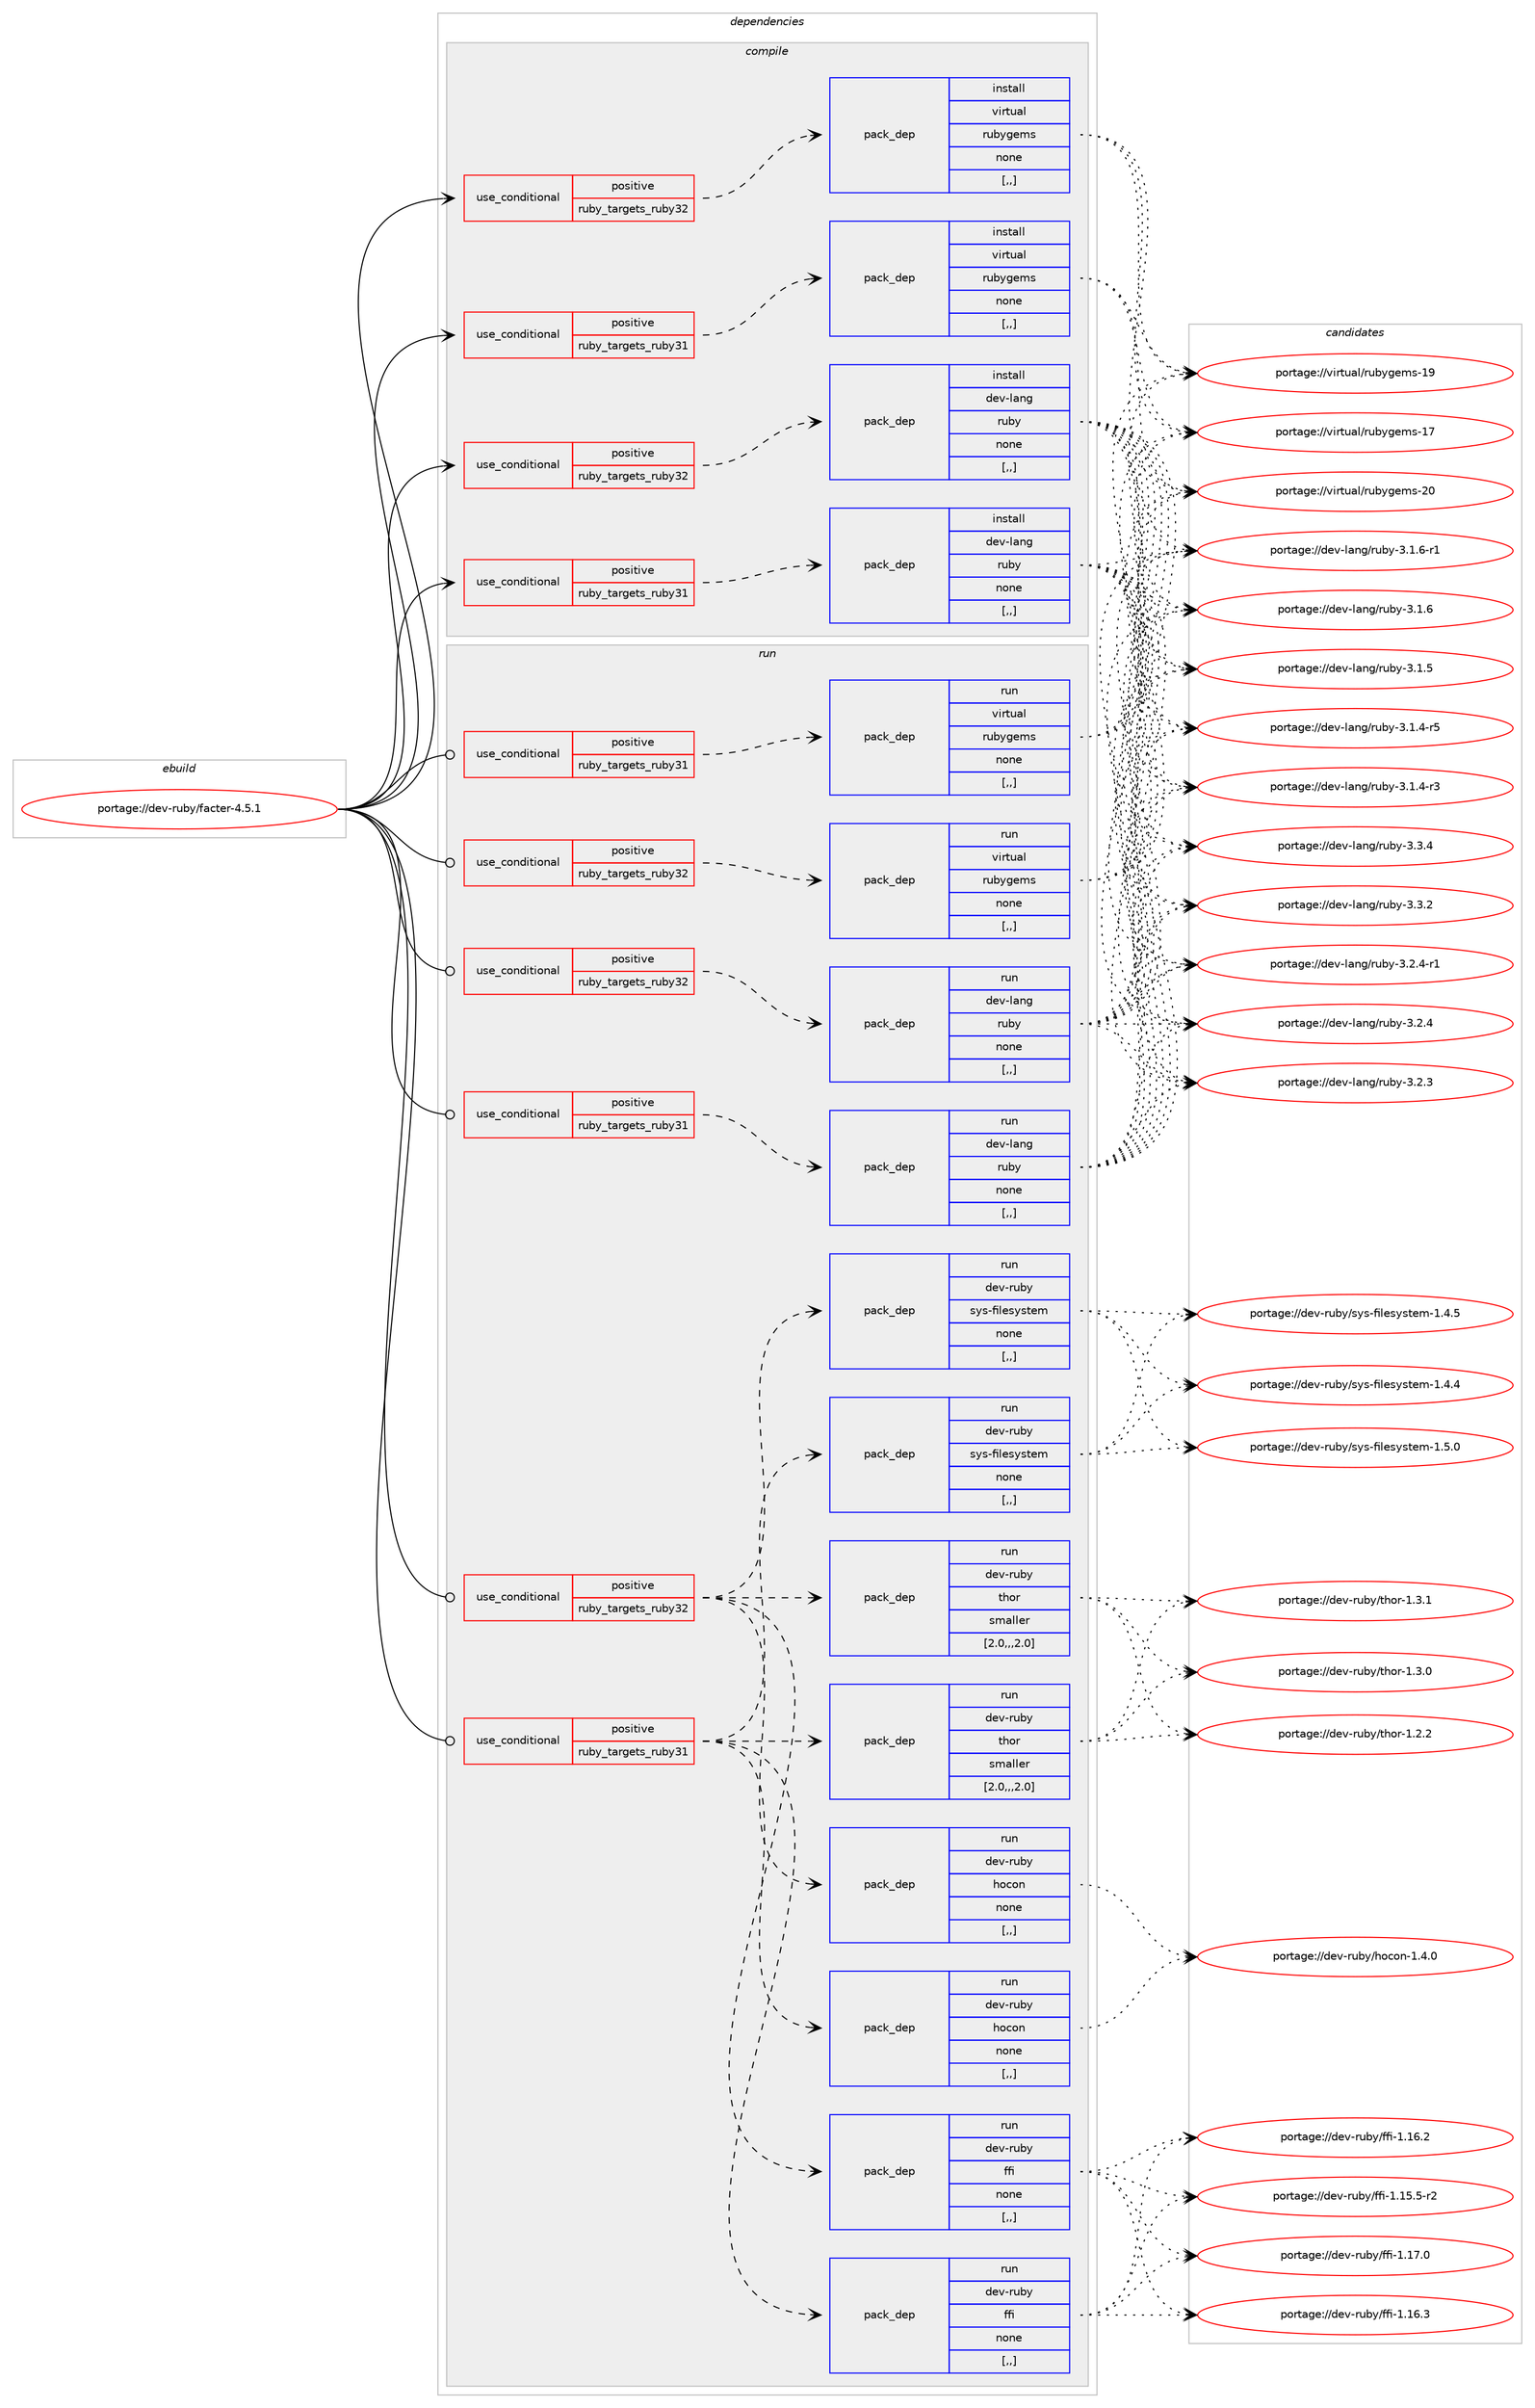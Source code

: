digraph prolog {

# *************
# Graph options
# *************

newrank=true;
concentrate=true;
compound=true;
graph [rankdir=LR,fontname=Helvetica,fontsize=10,ranksep=1.5];#, ranksep=2.5, nodesep=0.2];
edge  [arrowhead=vee];
node  [fontname=Helvetica,fontsize=10];

# **********
# The ebuild
# **********

subgraph cluster_leftcol {
color=gray;
label=<<i>ebuild</i>>;
id [label="portage://dev-ruby/facter-4.5.1", color=red, width=4, href="../dev-ruby/facter-4.5.1.svg"];
}

# ****************
# The dependencies
# ****************

subgraph cluster_midcol {
color=gray;
label=<<i>dependencies</i>>;
subgraph cluster_compile {
fillcolor="#eeeeee";
style=filled;
label=<<i>compile</i>>;
subgraph cond47267 {
dependency182581 [label=<<TABLE BORDER="0" CELLBORDER="1" CELLSPACING="0" CELLPADDING="4"><TR><TD ROWSPAN="3" CELLPADDING="10">use_conditional</TD></TR><TR><TD>positive</TD></TR><TR><TD>ruby_targets_ruby31</TD></TR></TABLE>>, shape=none, color=red];
subgraph pack133999 {
dependency182582 [label=<<TABLE BORDER="0" CELLBORDER="1" CELLSPACING="0" CELLPADDING="4" WIDTH="220"><TR><TD ROWSPAN="6" CELLPADDING="30">pack_dep</TD></TR><TR><TD WIDTH="110">install</TD></TR><TR><TD>dev-lang</TD></TR><TR><TD>ruby</TD></TR><TR><TD>none</TD></TR><TR><TD>[,,]</TD></TR></TABLE>>, shape=none, color=blue];
}
dependency182581:e -> dependency182582:w [weight=20,style="dashed",arrowhead="vee"];
}
id:e -> dependency182581:w [weight=20,style="solid",arrowhead="vee"];
subgraph cond47268 {
dependency182583 [label=<<TABLE BORDER="0" CELLBORDER="1" CELLSPACING="0" CELLPADDING="4"><TR><TD ROWSPAN="3" CELLPADDING="10">use_conditional</TD></TR><TR><TD>positive</TD></TR><TR><TD>ruby_targets_ruby31</TD></TR></TABLE>>, shape=none, color=red];
subgraph pack134000 {
dependency182584 [label=<<TABLE BORDER="0" CELLBORDER="1" CELLSPACING="0" CELLPADDING="4" WIDTH="220"><TR><TD ROWSPAN="6" CELLPADDING="30">pack_dep</TD></TR><TR><TD WIDTH="110">install</TD></TR><TR><TD>virtual</TD></TR><TR><TD>rubygems</TD></TR><TR><TD>none</TD></TR><TR><TD>[,,]</TD></TR></TABLE>>, shape=none, color=blue];
}
dependency182583:e -> dependency182584:w [weight=20,style="dashed",arrowhead="vee"];
}
id:e -> dependency182583:w [weight=20,style="solid",arrowhead="vee"];
subgraph cond47269 {
dependency182585 [label=<<TABLE BORDER="0" CELLBORDER="1" CELLSPACING="0" CELLPADDING="4"><TR><TD ROWSPAN="3" CELLPADDING="10">use_conditional</TD></TR><TR><TD>positive</TD></TR><TR><TD>ruby_targets_ruby32</TD></TR></TABLE>>, shape=none, color=red];
subgraph pack134001 {
dependency182586 [label=<<TABLE BORDER="0" CELLBORDER="1" CELLSPACING="0" CELLPADDING="4" WIDTH="220"><TR><TD ROWSPAN="6" CELLPADDING="30">pack_dep</TD></TR><TR><TD WIDTH="110">install</TD></TR><TR><TD>dev-lang</TD></TR><TR><TD>ruby</TD></TR><TR><TD>none</TD></TR><TR><TD>[,,]</TD></TR></TABLE>>, shape=none, color=blue];
}
dependency182585:e -> dependency182586:w [weight=20,style="dashed",arrowhead="vee"];
}
id:e -> dependency182585:w [weight=20,style="solid",arrowhead="vee"];
subgraph cond47270 {
dependency182587 [label=<<TABLE BORDER="0" CELLBORDER="1" CELLSPACING="0" CELLPADDING="4"><TR><TD ROWSPAN="3" CELLPADDING="10">use_conditional</TD></TR><TR><TD>positive</TD></TR><TR><TD>ruby_targets_ruby32</TD></TR></TABLE>>, shape=none, color=red];
subgraph pack134002 {
dependency182588 [label=<<TABLE BORDER="0" CELLBORDER="1" CELLSPACING="0" CELLPADDING="4" WIDTH="220"><TR><TD ROWSPAN="6" CELLPADDING="30">pack_dep</TD></TR><TR><TD WIDTH="110">install</TD></TR><TR><TD>virtual</TD></TR><TR><TD>rubygems</TD></TR><TR><TD>none</TD></TR><TR><TD>[,,]</TD></TR></TABLE>>, shape=none, color=blue];
}
dependency182587:e -> dependency182588:w [weight=20,style="dashed",arrowhead="vee"];
}
id:e -> dependency182587:w [weight=20,style="solid",arrowhead="vee"];
}
subgraph cluster_compileandrun {
fillcolor="#eeeeee";
style=filled;
label=<<i>compile and run</i>>;
}
subgraph cluster_run {
fillcolor="#eeeeee";
style=filled;
label=<<i>run</i>>;
subgraph cond47271 {
dependency182589 [label=<<TABLE BORDER="0" CELLBORDER="1" CELLSPACING="0" CELLPADDING="4"><TR><TD ROWSPAN="3" CELLPADDING="10">use_conditional</TD></TR><TR><TD>positive</TD></TR><TR><TD>ruby_targets_ruby31</TD></TR></TABLE>>, shape=none, color=red];
subgraph pack134003 {
dependency182590 [label=<<TABLE BORDER="0" CELLBORDER="1" CELLSPACING="0" CELLPADDING="4" WIDTH="220"><TR><TD ROWSPAN="6" CELLPADDING="30">pack_dep</TD></TR><TR><TD WIDTH="110">run</TD></TR><TR><TD>dev-lang</TD></TR><TR><TD>ruby</TD></TR><TR><TD>none</TD></TR><TR><TD>[,,]</TD></TR></TABLE>>, shape=none, color=blue];
}
dependency182589:e -> dependency182590:w [weight=20,style="dashed",arrowhead="vee"];
}
id:e -> dependency182589:w [weight=20,style="solid",arrowhead="odot"];
subgraph cond47272 {
dependency182591 [label=<<TABLE BORDER="0" CELLBORDER="1" CELLSPACING="0" CELLPADDING="4"><TR><TD ROWSPAN="3" CELLPADDING="10">use_conditional</TD></TR><TR><TD>positive</TD></TR><TR><TD>ruby_targets_ruby31</TD></TR></TABLE>>, shape=none, color=red];
subgraph pack134004 {
dependency182592 [label=<<TABLE BORDER="0" CELLBORDER="1" CELLSPACING="0" CELLPADDING="4" WIDTH="220"><TR><TD ROWSPAN="6" CELLPADDING="30">pack_dep</TD></TR><TR><TD WIDTH="110">run</TD></TR><TR><TD>dev-ruby</TD></TR><TR><TD>hocon</TD></TR><TR><TD>none</TD></TR><TR><TD>[,,]</TD></TR></TABLE>>, shape=none, color=blue];
}
dependency182591:e -> dependency182592:w [weight=20,style="dashed",arrowhead="vee"];
subgraph pack134005 {
dependency182593 [label=<<TABLE BORDER="0" CELLBORDER="1" CELLSPACING="0" CELLPADDING="4" WIDTH="220"><TR><TD ROWSPAN="6" CELLPADDING="30">pack_dep</TD></TR><TR><TD WIDTH="110">run</TD></TR><TR><TD>dev-ruby</TD></TR><TR><TD>thor</TD></TR><TR><TD>smaller</TD></TR><TR><TD>[2.0,,,2.0]</TD></TR></TABLE>>, shape=none, color=blue];
}
dependency182591:e -> dependency182593:w [weight=20,style="dashed",arrowhead="vee"];
subgraph pack134006 {
dependency182594 [label=<<TABLE BORDER="0" CELLBORDER="1" CELLSPACING="0" CELLPADDING="4" WIDTH="220"><TR><TD ROWSPAN="6" CELLPADDING="30">pack_dep</TD></TR><TR><TD WIDTH="110">run</TD></TR><TR><TD>dev-ruby</TD></TR><TR><TD>ffi</TD></TR><TR><TD>none</TD></TR><TR><TD>[,,]</TD></TR></TABLE>>, shape=none, color=blue];
}
dependency182591:e -> dependency182594:w [weight=20,style="dashed",arrowhead="vee"];
subgraph pack134007 {
dependency182595 [label=<<TABLE BORDER="0" CELLBORDER="1" CELLSPACING="0" CELLPADDING="4" WIDTH="220"><TR><TD ROWSPAN="6" CELLPADDING="30">pack_dep</TD></TR><TR><TD WIDTH="110">run</TD></TR><TR><TD>dev-ruby</TD></TR><TR><TD>sys-filesystem</TD></TR><TR><TD>none</TD></TR><TR><TD>[,,]</TD></TR></TABLE>>, shape=none, color=blue];
}
dependency182591:e -> dependency182595:w [weight=20,style="dashed",arrowhead="vee"];
}
id:e -> dependency182591:w [weight=20,style="solid",arrowhead="odot"];
subgraph cond47273 {
dependency182596 [label=<<TABLE BORDER="0" CELLBORDER="1" CELLSPACING="0" CELLPADDING="4"><TR><TD ROWSPAN="3" CELLPADDING="10">use_conditional</TD></TR><TR><TD>positive</TD></TR><TR><TD>ruby_targets_ruby31</TD></TR></TABLE>>, shape=none, color=red];
subgraph pack134008 {
dependency182597 [label=<<TABLE BORDER="0" CELLBORDER="1" CELLSPACING="0" CELLPADDING="4" WIDTH="220"><TR><TD ROWSPAN="6" CELLPADDING="30">pack_dep</TD></TR><TR><TD WIDTH="110">run</TD></TR><TR><TD>virtual</TD></TR><TR><TD>rubygems</TD></TR><TR><TD>none</TD></TR><TR><TD>[,,]</TD></TR></TABLE>>, shape=none, color=blue];
}
dependency182596:e -> dependency182597:w [weight=20,style="dashed",arrowhead="vee"];
}
id:e -> dependency182596:w [weight=20,style="solid",arrowhead="odot"];
subgraph cond47274 {
dependency182598 [label=<<TABLE BORDER="0" CELLBORDER="1" CELLSPACING="0" CELLPADDING="4"><TR><TD ROWSPAN="3" CELLPADDING="10">use_conditional</TD></TR><TR><TD>positive</TD></TR><TR><TD>ruby_targets_ruby32</TD></TR></TABLE>>, shape=none, color=red];
subgraph pack134009 {
dependency182599 [label=<<TABLE BORDER="0" CELLBORDER="1" CELLSPACING="0" CELLPADDING="4" WIDTH="220"><TR><TD ROWSPAN="6" CELLPADDING="30">pack_dep</TD></TR><TR><TD WIDTH="110">run</TD></TR><TR><TD>dev-lang</TD></TR><TR><TD>ruby</TD></TR><TR><TD>none</TD></TR><TR><TD>[,,]</TD></TR></TABLE>>, shape=none, color=blue];
}
dependency182598:e -> dependency182599:w [weight=20,style="dashed",arrowhead="vee"];
}
id:e -> dependency182598:w [weight=20,style="solid",arrowhead="odot"];
subgraph cond47275 {
dependency182600 [label=<<TABLE BORDER="0" CELLBORDER="1" CELLSPACING="0" CELLPADDING="4"><TR><TD ROWSPAN="3" CELLPADDING="10">use_conditional</TD></TR><TR><TD>positive</TD></TR><TR><TD>ruby_targets_ruby32</TD></TR></TABLE>>, shape=none, color=red];
subgraph pack134010 {
dependency182601 [label=<<TABLE BORDER="0" CELLBORDER="1" CELLSPACING="0" CELLPADDING="4" WIDTH="220"><TR><TD ROWSPAN="6" CELLPADDING="30">pack_dep</TD></TR><TR><TD WIDTH="110">run</TD></TR><TR><TD>dev-ruby</TD></TR><TR><TD>hocon</TD></TR><TR><TD>none</TD></TR><TR><TD>[,,]</TD></TR></TABLE>>, shape=none, color=blue];
}
dependency182600:e -> dependency182601:w [weight=20,style="dashed",arrowhead="vee"];
subgraph pack134011 {
dependency182602 [label=<<TABLE BORDER="0" CELLBORDER="1" CELLSPACING="0" CELLPADDING="4" WIDTH="220"><TR><TD ROWSPAN="6" CELLPADDING="30">pack_dep</TD></TR><TR><TD WIDTH="110">run</TD></TR><TR><TD>dev-ruby</TD></TR><TR><TD>thor</TD></TR><TR><TD>smaller</TD></TR><TR><TD>[2.0,,,2.0]</TD></TR></TABLE>>, shape=none, color=blue];
}
dependency182600:e -> dependency182602:w [weight=20,style="dashed",arrowhead="vee"];
subgraph pack134012 {
dependency182603 [label=<<TABLE BORDER="0" CELLBORDER="1" CELLSPACING="0" CELLPADDING="4" WIDTH="220"><TR><TD ROWSPAN="6" CELLPADDING="30">pack_dep</TD></TR><TR><TD WIDTH="110">run</TD></TR><TR><TD>dev-ruby</TD></TR><TR><TD>ffi</TD></TR><TR><TD>none</TD></TR><TR><TD>[,,]</TD></TR></TABLE>>, shape=none, color=blue];
}
dependency182600:e -> dependency182603:w [weight=20,style="dashed",arrowhead="vee"];
subgraph pack134013 {
dependency182604 [label=<<TABLE BORDER="0" CELLBORDER="1" CELLSPACING="0" CELLPADDING="4" WIDTH="220"><TR><TD ROWSPAN="6" CELLPADDING="30">pack_dep</TD></TR><TR><TD WIDTH="110">run</TD></TR><TR><TD>dev-ruby</TD></TR><TR><TD>sys-filesystem</TD></TR><TR><TD>none</TD></TR><TR><TD>[,,]</TD></TR></TABLE>>, shape=none, color=blue];
}
dependency182600:e -> dependency182604:w [weight=20,style="dashed",arrowhead="vee"];
}
id:e -> dependency182600:w [weight=20,style="solid",arrowhead="odot"];
subgraph cond47276 {
dependency182605 [label=<<TABLE BORDER="0" CELLBORDER="1" CELLSPACING="0" CELLPADDING="4"><TR><TD ROWSPAN="3" CELLPADDING="10">use_conditional</TD></TR><TR><TD>positive</TD></TR><TR><TD>ruby_targets_ruby32</TD></TR></TABLE>>, shape=none, color=red];
subgraph pack134014 {
dependency182606 [label=<<TABLE BORDER="0" CELLBORDER="1" CELLSPACING="0" CELLPADDING="4" WIDTH="220"><TR><TD ROWSPAN="6" CELLPADDING="30">pack_dep</TD></TR><TR><TD WIDTH="110">run</TD></TR><TR><TD>virtual</TD></TR><TR><TD>rubygems</TD></TR><TR><TD>none</TD></TR><TR><TD>[,,]</TD></TR></TABLE>>, shape=none, color=blue];
}
dependency182605:e -> dependency182606:w [weight=20,style="dashed",arrowhead="vee"];
}
id:e -> dependency182605:w [weight=20,style="solid",arrowhead="odot"];
}
}

# **************
# The candidates
# **************

subgraph cluster_choices {
rank=same;
color=gray;
label=<<i>candidates</i>>;

subgraph choice133999 {
color=black;
nodesep=1;
choice10010111845108971101034711411798121455146514652 [label="portage://dev-lang/ruby-3.3.4", color=red, width=4,href="../dev-lang/ruby-3.3.4.svg"];
choice10010111845108971101034711411798121455146514650 [label="portage://dev-lang/ruby-3.3.2", color=red, width=4,href="../dev-lang/ruby-3.3.2.svg"];
choice100101118451089711010347114117981214551465046524511449 [label="portage://dev-lang/ruby-3.2.4-r1", color=red, width=4,href="../dev-lang/ruby-3.2.4-r1.svg"];
choice10010111845108971101034711411798121455146504652 [label="portage://dev-lang/ruby-3.2.4", color=red, width=4,href="../dev-lang/ruby-3.2.4.svg"];
choice10010111845108971101034711411798121455146504651 [label="portage://dev-lang/ruby-3.2.3", color=red, width=4,href="../dev-lang/ruby-3.2.3.svg"];
choice100101118451089711010347114117981214551464946544511449 [label="portage://dev-lang/ruby-3.1.6-r1", color=red, width=4,href="../dev-lang/ruby-3.1.6-r1.svg"];
choice10010111845108971101034711411798121455146494654 [label="portage://dev-lang/ruby-3.1.6", color=red, width=4,href="../dev-lang/ruby-3.1.6.svg"];
choice10010111845108971101034711411798121455146494653 [label="portage://dev-lang/ruby-3.1.5", color=red, width=4,href="../dev-lang/ruby-3.1.5.svg"];
choice100101118451089711010347114117981214551464946524511453 [label="portage://dev-lang/ruby-3.1.4-r5", color=red, width=4,href="../dev-lang/ruby-3.1.4-r5.svg"];
choice100101118451089711010347114117981214551464946524511451 [label="portage://dev-lang/ruby-3.1.4-r3", color=red, width=4,href="../dev-lang/ruby-3.1.4-r3.svg"];
dependency182582:e -> choice10010111845108971101034711411798121455146514652:w [style=dotted,weight="100"];
dependency182582:e -> choice10010111845108971101034711411798121455146514650:w [style=dotted,weight="100"];
dependency182582:e -> choice100101118451089711010347114117981214551465046524511449:w [style=dotted,weight="100"];
dependency182582:e -> choice10010111845108971101034711411798121455146504652:w [style=dotted,weight="100"];
dependency182582:e -> choice10010111845108971101034711411798121455146504651:w [style=dotted,weight="100"];
dependency182582:e -> choice100101118451089711010347114117981214551464946544511449:w [style=dotted,weight="100"];
dependency182582:e -> choice10010111845108971101034711411798121455146494654:w [style=dotted,weight="100"];
dependency182582:e -> choice10010111845108971101034711411798121455146494653:w [style=dotted,weight="100"];
dependency182582:e -> choice100101118451089711010347114117981214551464946524511453:w [style=dotted,weight="100"];
dependency182582:e -> choice100101118451089711010347114117981214551464946524511451:w [style=dotted,weight="100"];
}
subgraph choice134000 {
color=black;
nodesep=1;
choice118105114116117971084711411798121103101109115455048 [label="portage://virtual/rubygems-20", color=red, width=4,href="../virtual/rubygems-20.svg"];
choice118105114116117971084711411798121103101109115454957 [label="portage://virtual/rubygems-19", color=red, width=4,href="../virtual/rubygems-19.svg"];
choice118105114116117971084711411798121103101109115454955 [label="portage://virtual/rubygems-17", color=red, width=4,href="../virtual/rubygems-17.svg"];
dependency182584:e -> choice118105114116117971084711411798121103101109115455048:w [style=dotted,weight="100"];
dependency182584:e -> choice118105114116117971084711411798121103101109115454957:w [style=dotted,weight="100"];
dependency182584:e -> choice118105114116117971084711411798121103101109115454955:w [style=dotted,weight="100"];
}
subgraph choice134001 {
color=black;
nodesep=1;
choice10010111845108971101034711411798121455146514652 [label="portage://dev-lang/ruby-3.3.4", color=red, width=4,href="../dev-lang/ruby-3.3.4.svg"];
choice10010111845108971101034711411798121455146514650 [label="portage://dev-lang/ruby-3.3.2", color=red, width=4,href="../dev-lang/ruby-3.3.2.svg"];
choice100101118451089711010347114117981214551465046524511449 [label="portage://dev-lang/ruby-3.2.4-r1", color=red, width=4,href="../dev-lang/ruby-3.2.4-r1.svg"];
choice10010111845108971101034711411798121455146504652 [label="portage://dev-lang/ruby-3.2.4", color=red, width=4,href="../dev-lang/ruby-3.2.4.svg"];
choice10010111845108971101034711411798121455146504651 [label="portage://dev-lang/ruby-3.2.3", color=red, width=4,href="../dev-lang/ruby-3.2.3.svg"];
choice100101118451089711010347114117981214551464946544511449 [label="portage://dev-lang/ruby-3.1.6-r1", color=red, width=4,href="../dev-lang/ruby-3.1.6-r1.svg"];
choice10010111845108971101034711411798121455146494654 [label="portage://dev-lang/ruby-3.1.6", color=red, width=4,href="../dev-lang/ruby-3.1.6.svg"];
choice10010111845108971101034711411798121455146494653 [label="portage://dev-lang/ruby-3.1.5", color=red, width=4,href="../dev-lang/ruby-3.1.5.svg"];
choice100101118451089711010347114117981214551464946524511453 [label="portage://dev-lang/ruby-3.1.4-r5", color=red, width=4,href="../dev-lang/ruby-3.1.4-r5.svg"];
choice100101118451089711010347114117981214551464946524511451 [label="portage://dev-lang/ruby-3.1.4-r3", color=red, width=4,href="../dev-lang/ruby-3.1.4-r3.svg"];
dependency182586:e -> choice10010111845108971101034711411798121455146514652:w [style=dotted,weight="100"];
dependency182586:e -> choice10010111845108971101034711411798121455146514650:w [style=dotted,weight="100"];
dependency182586:e -> choice100101118451089711010347114117981214551465046524511449:w [style=dotted,weight="100"];
dependency182586:e -> choice10010111845108971101034711411798121455146504652:w [style=dotted,weight="100"];
dependency182586:e -> choice10010111845108971101034711411798121455146504651:w [style=dotted,weight="100"];
dependency182586:e -> choice100101118451089711010347114117981214551464946544511449:w [style=dotted,weight="100"];
dependency182586:e -> choice10010111845108971101034711411798121455146494654:w [style=dotted,weight="100"];
dependency182586:e -> choice10010111845108971101034711411798121455146494653:w [style=dotted,weight="100"];
dependency182586:e -> choice100101118451089711010347114117981214551464946524511453:w [style=dotted,weight="100"];
dependency182586:e -> choice100101118451089711010347114117981214551464946524511451:w [style=dotted,weight="100"];
}
subgraph choice134002 {
color=black;
nodesep=1;
choice118105114116117971084711411798121103101109115455048 [label="portage://virtual/rubygems-20", color=red, width=4,href="../virtual/rubygems-20.svg"];
choice118105114116117971084711411798121103101109115454957 [label="portage://virtual/rubygems-19", color=red, width=4,href="../virtual/rubygems-19.svg"];
choice118105114116117971084711411798121103101109115454955 [label="portage://virtual/rubygems-17", color=red, width=4,href="../virtual/rubygems-17.svg"];
dependency182588:e -> choice118105114116117971084711411798121103101109115455048:w [style=dotted,weight="100"];
dependency182588:e -> choice118105114116117971084711411798121103101109115454957:w [style=dotted,weight="100"];
dependency182588:e -> choice118105114116117971084711411798121103101109115454955:w [style=dotted,weight="100"];
}
subgraph choice134003 {
color=black;
nodesep=1;
choice10010111845108971101034711411798121455146514652 [label="portage://dev-lang/ruby-3.3.4", color=red, width=4,href="../dev-lang/ruby-3.3.4.svg"];
choice10010111845108971101034711411798121455146514650 [label="portage://dev-lang/ruby-3.3.2", color=red, width=4,href="../dev-lang/ruby-3.3.2.svg"];
choice100101118451089711010347114117981214551465046524511449 [label="portage://dev-lang/ruby-3.2.4-r1", color=red, width=4,href="../dev-lang/ruby-3.2.4-r1.svg"];
choice10010111845108971101034711411798121455146504652 [label="portage://dev-lang/ruby-3.2.4", color=red, width=4,href="../dev-lang/ruby-3.2.4.svg"];
choice10010111845108971101034711411798121455146504651 [label="portage://dev-lang/ruby-3.2.3", color=red, width=4,href="../dev-lang/ruby-3.2.3.svg"];
choice100101118451089711010347114117981214551464946544511449 [label="portage://dev-lang/ruby-3.1.6-r1", color=red, width=4,href="../dev-lang/ruby-3.1.6-r1.svg"];
choice10010111845108971101034711411798121455146494654 [label="portage://dev-lang/ruby-3.1.6", color=red, width=4,href="../dev-lang/ruby-3.1.6.svg"];
choice10010111845108971101034711411798121455146494653 [label="portage://dev-lang/ruby-3.1.5", color=red, width=4,href="../dev-lang/ruby-3.1.5.svg"];
choice100101118451089711010347114117981214551464946524511453 [label="portage://dev-lang/ruby-3.1.4-r5", color=red, width=4,href="../dev-lang/ruby-3.1.4-r5.svg"];
choice100101118451089711010347114117981214551464946524511451 [label="portage://dev-lang/ruby-3.1.4-r3", color=red, width=4,href="../dev-lang/ruby-3.1.4-r3.svg"];
dependency182590:e -> choice10010111845108971101034711411798121455146514652:w [style=dotted,weight="100"];
dependency182590:e -> choice10010111845108971101034711411798121455146514650:w [style=dotted,weight="100"];
dependency182590:e -> choice100101118451089711010347114117981214551465046524511449:w [style=dotted,weight="100"];
dependency182590:e -> choice10010111845108971101034711411798121455146504652:w [style=dotted,weight="100"];
dependency182590:e -> choice10010111845108971101034711411798121455146504651:w [style=dotted,weight="100"];
dependency182590:e -> choice100101118451089711010347114117981214551464946544511449:w [style=dotted,weight="100"];
dependency182590:e -> choice10010111845108971101034711411798121455146494654:w [style=dotted,weight="100"];
dependency182590:e -> choice10010111845108971101034711411798121455146494653:w [style=dotted,weight="100"];
dependency182590:e -> choice100101118451089711010347114117981214551464946524511453:w [style=dotted,weight="100"];
dependency182590:e -> choice100101118451089711010347114117981214551464946524511451:w [style=dotted,weight="100"];
}
subgraph choice134004 {
color=black;
nodesep=1;
choice10010111845114117981214710411199111110454946524648 [label="portage://dev-ruby/hocon-1.4.0", color=red, width=4,href="../dev-ruby/hocon-1.4.0.svg"];
dependency182592:e -> choice10010111845114117981214710411199111110454946524648:w [style=dotted,weight="100"];
}
subgraph choice134005 {
color=black;
nodesep=1;
choice100101118451141179812147116104111114454946514649 [label="portage://dev-ruby/thor-1.3.1", color=red, width=4,href="../dev-ruby/thor-1.3.1.svg"];
choice100101118451141179812147116104111114454946514648 [label="portage://dev-ruby/thor-1.3.0", color=red, width=4,href="../dev-ruby/thor-1.3.0.svg"];
choice100101118451141179812147116104111114454946504650 [label="portage://dev-ruby/thor-1.2.2", color=red, width=4,href="../dev-ruby/thor-1.2.2.svg"];
dependency182593:e -> choice100101118451141179812147116104111114454946514649:w [style=dotted,weight="100"];
dependency182593:e -> choice100101118451141179812147116104111114454946514648:w [style=dotted,weight="100"];
dependency182593:e -> choice100101118451141179812147116104111114454946504650:w [style=dotted,weight="100"];
}
subgraph choice134006 {
color=black;
nodesep=1;
choice10010111845114117981214710210210545494649554648 [label="portage://dev-ruby/ffi-1.17.0", color=red, width=4,href="../dev-ruby/ffi-1.17.0.svg"];
choice10010111845114117981214710210210545494649544651 [label="portage://dev-ruby/ffi-1.16.3", color=red, width=4,href="../dev-ruby/ffi-1.16.3.svg"];
choice10010111845114117981214710210210545494649544650 [label="portage://dev-ruby/ffi-1.16.2", color=red, width=4,href="../dev-ruby/ffi-1.16.2.svg"];
choice100101118451141179812147102102105454946495346534511450 [label="portage://dev-ruby/ffi-1.15.5-r2", color=red, width=4,href="../dev-ruby/ffi-1.15.5-r2.svg"];
dependency182594:e -> choice10010111845114117981214710210210545494649554648:w [style=dotted,weight="100"];
dependency182594:e -> choice10010111845114117981214710210210545494649544651:w [style=dotted,weight="100"];
dependency182594:e -> choice10010111845114117981214710210210545494649544650:w [style=dotted,weight="100"];
dependency182594:e -> choice100101118451141179812147102102105454946495346534511450:w [style=dotted,weight="100"];
}
subgraph choice134007 {
color=black;
nodesep=1;
choice10010111845114117981214711512111545102105108101115121115116101109454946534648 [label="portage://dev-ruby/sys-filesystem-1.5.0", color=red, width=4,href="../dev-ruby/sys-filesystem-1.5.0.svg"];
choice10010111845114117981214711512111545102105108101115121115116101109454946524653 [label="portage://dev-ruby/sys-filesystem-1.4.5", color=red, width=4,href="../dev-ruby/sys-filesystem-1.4.5.svg"];
choice10010111845114117981214711512111545102105108101115121115116101109454946524652 [label="portage://dev-ruby/sys-filesystem-1.4.4", color=red, width=4,href="../dev-ruby/sys-filesystem-1.4.4.svg"];
dependency182595:e -> choice10010111845114117981214711512111545102105108101115121115116101109454946534648:w [style=dotted,weight="100"];
dependency182595:e -> choice10010111845114117981214711512111545102105108101115121115116101109454946524653:w [style=dotted,weight="100"];
dependency182595:e -> choice10010111845114117981214711512111545102105108101115121115116101109454946524652:w [style=dotted,weight="100"];
}
subgraph choice134008 {
color=black;
nodesep=1;
choice118105114116117971084711411798121103101109115455048 [label="portage://virtual/rubygems-20", color=red, width=4,href="../virtual/rubygems-20.svg"];
choice118105114116117971084711411798121103101109115454957 [label="portage://virtual/rubygems-19", color=red, width=4,href="../virtual/rubygems-19.svg"];
choice118105114116117971084711411798121103101109115454955 [label="portage://virtual/rubygems-17", color=red, width=4,href="../virtual/rubygems-17.svg"];
dependency182597:e -> choice118105114116117971084711411798121103101109115455048:w [style=dotted,weight="100"];
dependency182597:e -> choice118105114116117971084711411798121103101109115454957:w [style=dotted,weight="100"];
dependency182597:e -> choice118105114116117971084711411798121103101109115454955:w [style=dotted,weight="100"];
}
subgraph choice134009 {
color=black;
nodesep=1;
choice10010111845108971101034711411798121455146514652 [label="portage://dev-lang/ruby-3.3.4", color=red, width=4,href="../dev-lang/ruby-3.3.4.svg"];
choice10010111845108971101034711411798121455146514650 [label="portage://dev-lang/ruby-3.3.2", color=red, width=4,href="../dev-lang/ruby-3.3.2.svg"];
choice100101118451089711010347114117981214551465046524511449 [label="portage://dev-lang/ruby-3.2.4-r1", color=red, width=4,href="../dev-lang/ruby-3.2.4-r1.svg"];
choice10010111845108971101034711411798121455146504652 [label="portage://dev-lang/ruby-3.2.4", color=red, width=4,href="../dev-lang/ruby-3.2.4.svg"];
choice10010111845108971101034711411798121455146504651 [label="portage://dev-lang/ruby-3.2.3", color=red, width=4,href="../dev-lang/ruby-3.2.3.svg"];
choice100101118451089711010347114117981214551464946544511449 [label="portage://dev-lang/ruby-3.1.6-r1", color=red, width=4,href="../dev-lang/ruby-3.1.6-r1.svg"];
choice10010111845108971101034711411798121455146494654 [label="portage://dev-lang/ruby-3.1.6", color=red, width=4,href="../dev-lang/ruby-3.1.6.svg"];
choice10010111845108971101034711411798121455146494653 [label="portage://dev-lang/ruby-3.1.5", color=red, width=4,href="../dev-lang/ruby-3.1.5.svg"];
choice100101118451089711010347114117981214551464946524511453 [label="portage://dev-lang/ruby-3.1.4-r5", color=red, width=4,href="../dev-lang/ruby-3.1.4-r5.svg"];
choice100101118451089711010347114117981214551464946524511451 [label="portage://dev-lang/ruby-3.1.4-r3", color=red, width=4,href="../dev-lang/ruby-3.1.4-r3.svg"];
dependency182599:e -> choice10010111845108971101034711411798121455146514652:w [style=dotted,weight="100"];
dependency182599:e -> choice10010111845108971101034711411798121455146514650:w [style=dotted,weight="100"];
dependency182599:e -> choice100101118451089711010347114117981214551465046524511449:w [style=dotted,weight="100"];
dependency182599:e -> choice10010111845108971101034711411798121455146504652:w [style=dotted,weight="100"];
dependency182599:e -> choice10010111845108971101034711411798121455146504651:w [style=dotted,weight="100"];
dependency182599:e -> choice100101118451089711010347114117981214551464946544511449:w [style=dotted,weight="100"];
dependency182599:e -> choice10010111845108971101034711411798121455146494654:w [style=dotted,weight="100"];
dependency182599:e -> choice10010111845108971101034711411798121455146494653:w [style=dotted,weight="100"];
dependency182599:e -> choice100101118451089711010347114117981214551464946524511453:w [style=dotted,weight="100"];
dependency182599:e -> choice100101118451089711010347114117981214551464946524511451:w [style=dotted,weight="100"];
}
subgraph choice134010 {
color=black;
nodesep=1;
choice10010111845114117981214710411199111110454946524648 [label="portage://dev-ruby/hocon-1.4.0", color=red, width=4,href="../dev-ruby/hocon-1.4.0.svg"];
dependency182601:e -> choice10010111845114117981214710411199111110454946524648:w [style=dotted,weight="100"];
}
subgraph choice134011 {
color=black;
nodesep=1;
choice100101118451141179812147116104111114454946514649 [label="portage://dev-ruby/thor-1.3.1", color=red, width=4,href="../dev-ruby/thor-1.3.1.svg"];
choice100101118451141179812147116104111114454946514648 [label="portage://dev-ruby/thor-1.3.0", color=red, width=4,href="../dev-ruby/thor-1.3.0.svg"];
choice100101118451141179812147116104111114454946504650 [label="portage://dev-ruby/thor-1.2.2", color=red, width=4,href="../dev-ruby/thor-1.2.2.svg"];
dependency182602:e -> choice100101118451141179812147116104111114454946514649:w [style=dotted,weight="100"];
dependency182602:e -> choice100101118451141179812147116104111114454946514648:w [style=dotted,weight="100"];
dependency182602:e -> choice100101118451141179812147116104111114454946504650:w [style=dotted,weight="100"];
}
subgraph choice134012 {
color=black;
nodesep=1;
choice10010111845114117981214710210210545494649554648 [label="portage://dev-ruby/ffi-1.17.0", color=red, width=4,href="../dev-ruby/ffi-1.17.0.svg"];
choice10010111845114117981214710210210545494649544651 [label="portage://dev-ruby/ffi-1.16.3", color=red, width=4,href="../dev-ruby/ffi-1.16.3.svg"];
choice10010111845114117981214710210210545494649544650 [label="portage://dev-ruby/ffi-1.16.2", color=red, width=4,href="../dev-ruby/ffi-1.16.2.svg"];
choice100101118451141179812147102102105454946495346534511450 [label="portage://dev-ruby/ffi-1.15.5-r2", color=red, width=4,href="../dev-ruby/ffi-1.15.5-r2.svg"];
dependency182603:e -> choice10010111845114117981214710210210545494649554648:w [style=dotted,weight="100"];
dependency182603:e -> choice10010111845114117981214710210210545494649544651:w [style=dotted,weight="100"];
dependency182603:e -> choice10010111845114117981214710210210545494649544650:w [style=dotted,weight="100"];
dependency182603:e -> choice100101118451141179812147102102105454946495346534511450:w [style=dotted,weight="100"];
}
subgraph choice134013 {
color=black;
nodesep=1;
choice10010111845114117981214711512111545102105108101115121115116101109454946534648 [label="portage://dev-ruby/sys-filesystem-1.5.0", color=red, width=4,href="../dev-ruby/sys-filesystem-1.5.0.svg"];
choice10010111845114117981214711512111545102105108101115121115116101109454946524653 [label="portage://dev-ruby/sys-filesystem-1.4.5", color=red, width=4,href="../dev-ruby/sys-filesystem-1.4.5.svg"];
choice10010111845114117981214711512111545102105108101115121115116101109454946524652 [label="portage://dev-ruby/sys-filesystem-1.4.4", color=red, width=4,href="../dev-ruby/sys-filesystem-1.4.4.svg"];
dependency182604:e -> choice10010111845114117981214711512111545102105108101115121115116101109454946534648:w [style=dotted,weight="100"];
dependency182604:e -> choice10010111845114117981214711512111545102105108101115121115116101109454946524653:w [style=dotted,weight="100"];
dependency182604:e -> choice10010111845114117981214711512111545102105108101115121115116101109454946524652:w [style=dotted,weight="100"];
}
subgraph choice134014 {
color=black;
nodesep=1;
choice118105114116117971084711411798121103101109115455048 [label="portage://virtual/rubygems-20", color=red, width=4,href="../virtual/rubygems-20.svg"];
choice118105114116117971084711411798121103101109115454957 [label="portage://virtual/rubygems-19", color=red, width=4,href="../virtual/rubygems-19.svg"];
choice118105114116117971084711411798121103101109115454955 [label="portage://virtual/rubygems-17", color=red, width=4,href="../virtual/rubygems-17.svg"];
dependency182606:e -> choice118105114116117971084711411798121103101109115455048:w [style=dotted,weight="100"];
dependency182606:e -> choice118105114116117971084711411798121103101109115454957:w [style=dotted,weight="100"];
dependency182606:e -> choice118105114116117971084711411798121103101109115454955:w [style=dotted,weight="100"];
}
}

}

